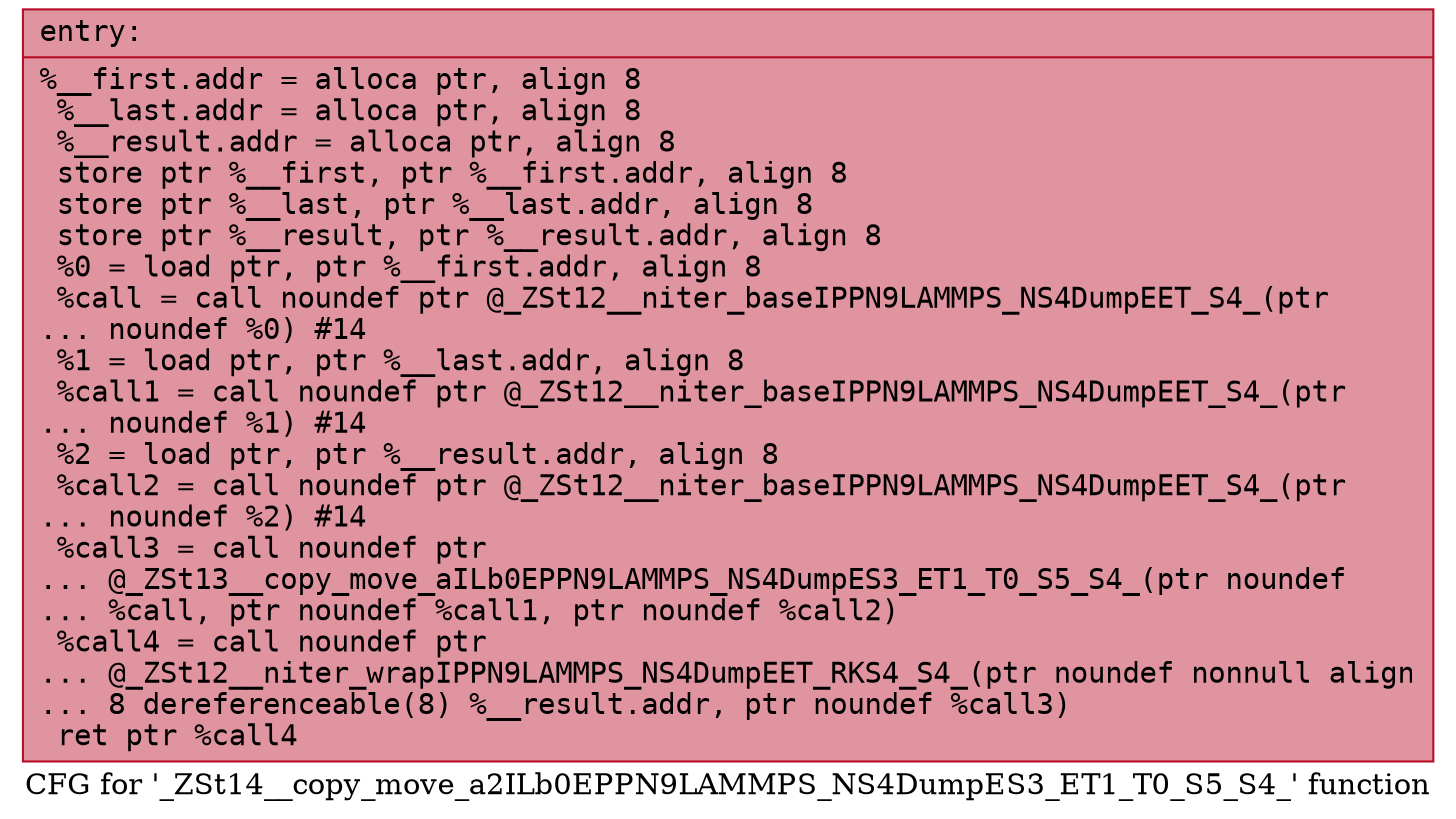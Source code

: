 digraph "CFG for '_ZSt14__copy_move_a2ILb0EPPN9LAMMPS_NS4DumpES3_ET1_T0_S5_S4_' function" {
	label="CFG for '_ZSt14__copy_move_a2ILb0EPPN9LAMMPS_NS4DumpES3_ET1_T0_S5_S4_' function";

	Node0x559d9a394e40 [shape=record,color="#b70d28ff", style=filled, fillcolor="#b70d2870" fontname="Courier",label="{entry:\l|  %__first.addr = alloca ptr, align 8\l  %__last.addr = alloca ptr, align 8\l  %__result.addr = alloca ptr, align 8\l  store ptr %__first, ptr %__first.addr, align 8\l  store ptr %__last, ptr %__last.addr, align 8\l  store ptr %__result, ptr %__result.addr, align 8\l  %0 = load ptr, ptr %__first.addr, align 8\l  %call = call noundef ptr @_ZSt12__niter_baseIPPN9LAMMPS_NS4DumpEET_S4_(ptr\l... noundef %0) #14\l  %1 = load ptr, ptr %__last.addr, align 8\l  %call1 = call noundef ptr @_ZSt12__niter_baseIPPN9LAMMPS_NS4DumpEET_S4_(ptr\l... noundef %1) #14\l  %2 = load ptr, ptr %__result.addr, align 8\l  %call2 = call noundef ptr @_ZSt12__niter_baseIPPN9LAMMPS_NS4DumpEET_S4_(ptr\l... noundef %2) #14\l  %call3 = call noundef ptr\l... @_ZSt13__copy_move_aILb0EPPN9LAMMPS_NS4DumpES3_ET1_T0_S5_S4_(ptr noundef\l... %call, ptr noundef %call1, ptr noundef %call2)\l  %call4 = call noundef ptr\l... @_ZSt12__niter_wrapIPPN9LAMMPS_NS4DumpEET_RKS4_S4_(ptr noundef nonnull align\l... 8 dereferenceable(8) %__result.addr, ptr noundef %call3)\l  ret ptr %call4\l}"];
}
